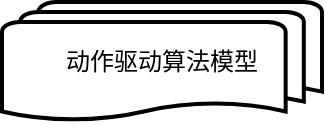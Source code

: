 <mxfile version="21.7.4" type="github">
  <diagram name="第 1 页" id="HSuSrPvIt5fl3jvaZxwd">
    <mxGraphModel dx="1222" dy="788" grid="1" gridSize="10" guides="1" tooltips="1" connect="1" arrows="1" fold="1" page="1" pageScale="1" pageWidth="827" pageHeight="1169" math="0" shadow="0">
      <root>
        <mxCell id="0" />
        <mxCell id="1" parent="0" />
        <mxCell id="60VmntQxT6lIjvBKtyY4-1" value="动作驱动算法模型" style="strokeWidth=2;html=1;shape=mxgraph.flowchart.multi-document;whiteSpace=wrap;" vertex="1" parent="1">
          <mxGeometry x="60" y="150" width="160" height="60" as="geometry" />
        </mxCell>
      </root>
    </mxGraphModel>
  </diagram>
</mxfile>
